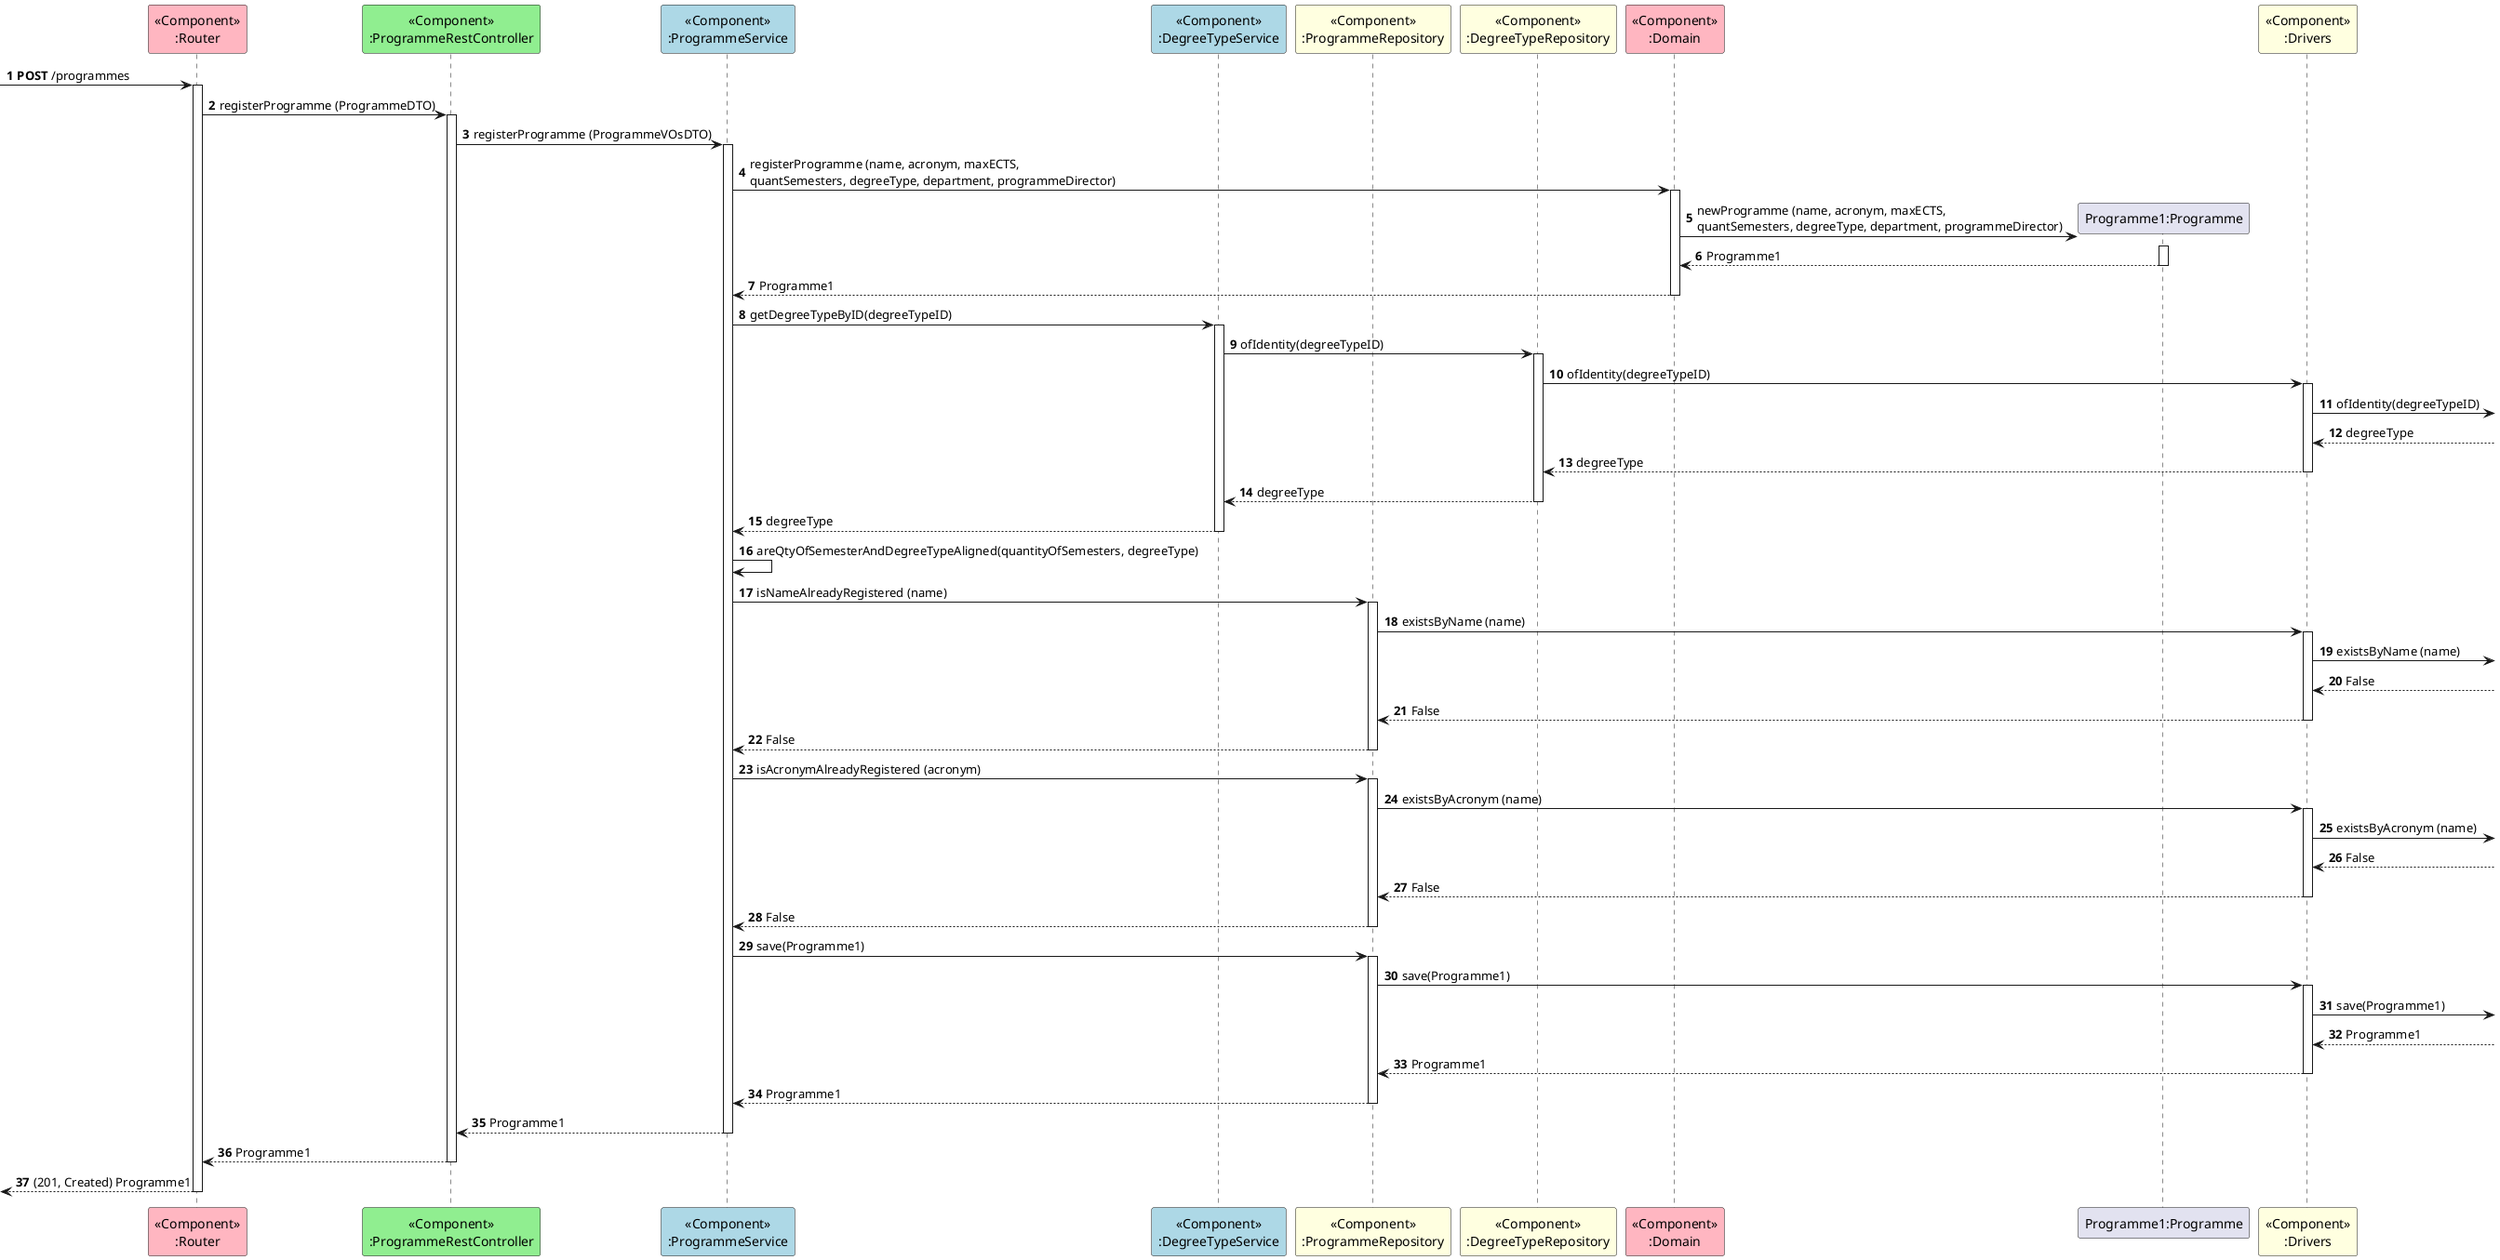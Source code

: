 @startuml

autonumber

participant "<<Component>>\n:Router" as RT #lightpink
participant "<<Component>>\n:ProgrammeRestController" as C #lightgreen
participant "<<Component>>\n:ProgrammeService" as PS #lightblue
participant "<<Component>>\n:DegreeTypeService" as DTS #lightblue
participant "<<Component>>\n:ProgrammeRepository" as PR #lightyellow
participant "<<Component>>\n:DegreeTypeRepository" as DTR #lightyellow
participant "<<Component>>\n:Domain" as D #lightpink
participant "Programme1:Programme" as P
participant "<<Component>>\n:Drivers" as Drivers #lightyellow

-> RT ++: **POST** /programmes

RT -> C ++: registerProgramme (ProgrammeDTO)
C -> PS ++: registerProgramme (ProgrammeVOsDTO)

PS -> D ++: registerProgramme (name, acronym, maxECTS, \nquantSemesters, degreeType, department, programmeDirector)
D -> P** : newProgramme (name, acronym, maxECTS, \nquantSemesters, degreeType, department, programmeDirector)
activate P
P --> D: Programme1
deactivate P
D --> PS --: Programme1

PS -> DTS ++: getDegreeTypeByID(degreeTypeID)
DTS -> DTR ++: ofIdentity(degreeTypeID)
DTR -> Drivers ++: ofIdentity(degreeTypeID)
Drivers -> : ofIdentity(degreeTypeID)
Drivers <-- : degreeType
DTR <-- Drivers --: degreeType
DTS <-- DTR --: degreeType
PS <-- DTS --: degreeType

PS -> PS : areQtyOfSemesterAndDegreeTypeAligned(quantityOfSemesters, degreeType)

PS -> PR ++: isNameAlreadyRegistered (name)
PR -> Drivers ++: existsByName (name)
Drivers -> : existsByName (name)
Drivers <-- : False
Drivers --> PR --: False
PR --> PS --: False

PS -> PR ++: isAcronymAlreadyRegistered (acronym)
PR -> Drivers ++: existsByAcronym (name)
Drivers -> : existsByAcronym (name)
Drivers <-- : False
Drivers --> PR --: False
PR --> PS --: False

PS -> PR ++: save(Programme1)
PR -> Drivers ++: save(Programme1)
Drivers -> : save(Programme1)
Drivers <-- : Programme1
Drivers --> PR --: Programme1
PR --> PS --: Programme1

PS --> C --: Programme1
C --> RT --: Programme1
<-- RT --: (201, Created) Programme1
@enduml